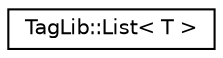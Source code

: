 digraph "Graphical Class Hierarchy"
{
  edge [fontname="Helvetica",fontsize="10",labelfontname="Helvetica",labelfontsize="10"];
  node [fontname="Helvetica",fontsize="10",shape=record];
  rankdir="LR";
  Node1 [label="TagLib::List\< T \>",height=0.2,width=0.4,color="black", fillcolor="white", style="filled",URL="$class_tag_lib_1_1_list.html",tooltip="A generic, implicitly shared list. "];
}
